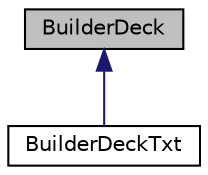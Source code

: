 digraph "BuilderDeck"
{
  edge [fontname="Helvetica",fontsize="10",labelfontname="Helvetica",labelfontsize="10"];
  node [fontname="Helvetica",fontsize="10",shape=record];
  Node1 [label="BuilderDeck",height=0.2,width=0.4,color="black", fillcolor="grey75", style="filled" fontcolor="black"];
  Node1 -> Node2 [dir="back",color="midnightblue",fontsize="10",style="solid",fontname="Helvetica"];
  Node2 [label="BuilderDeckTxt",height=0.2,width=0.4,color="black", fillcolor="white", style="filled",URL="$class_builder_deck_txt.html",tooltip="Classe BuilderDeckTxt qui permet de charger en memoire un deck composé de carte à partir de fichiers ..."];
}
